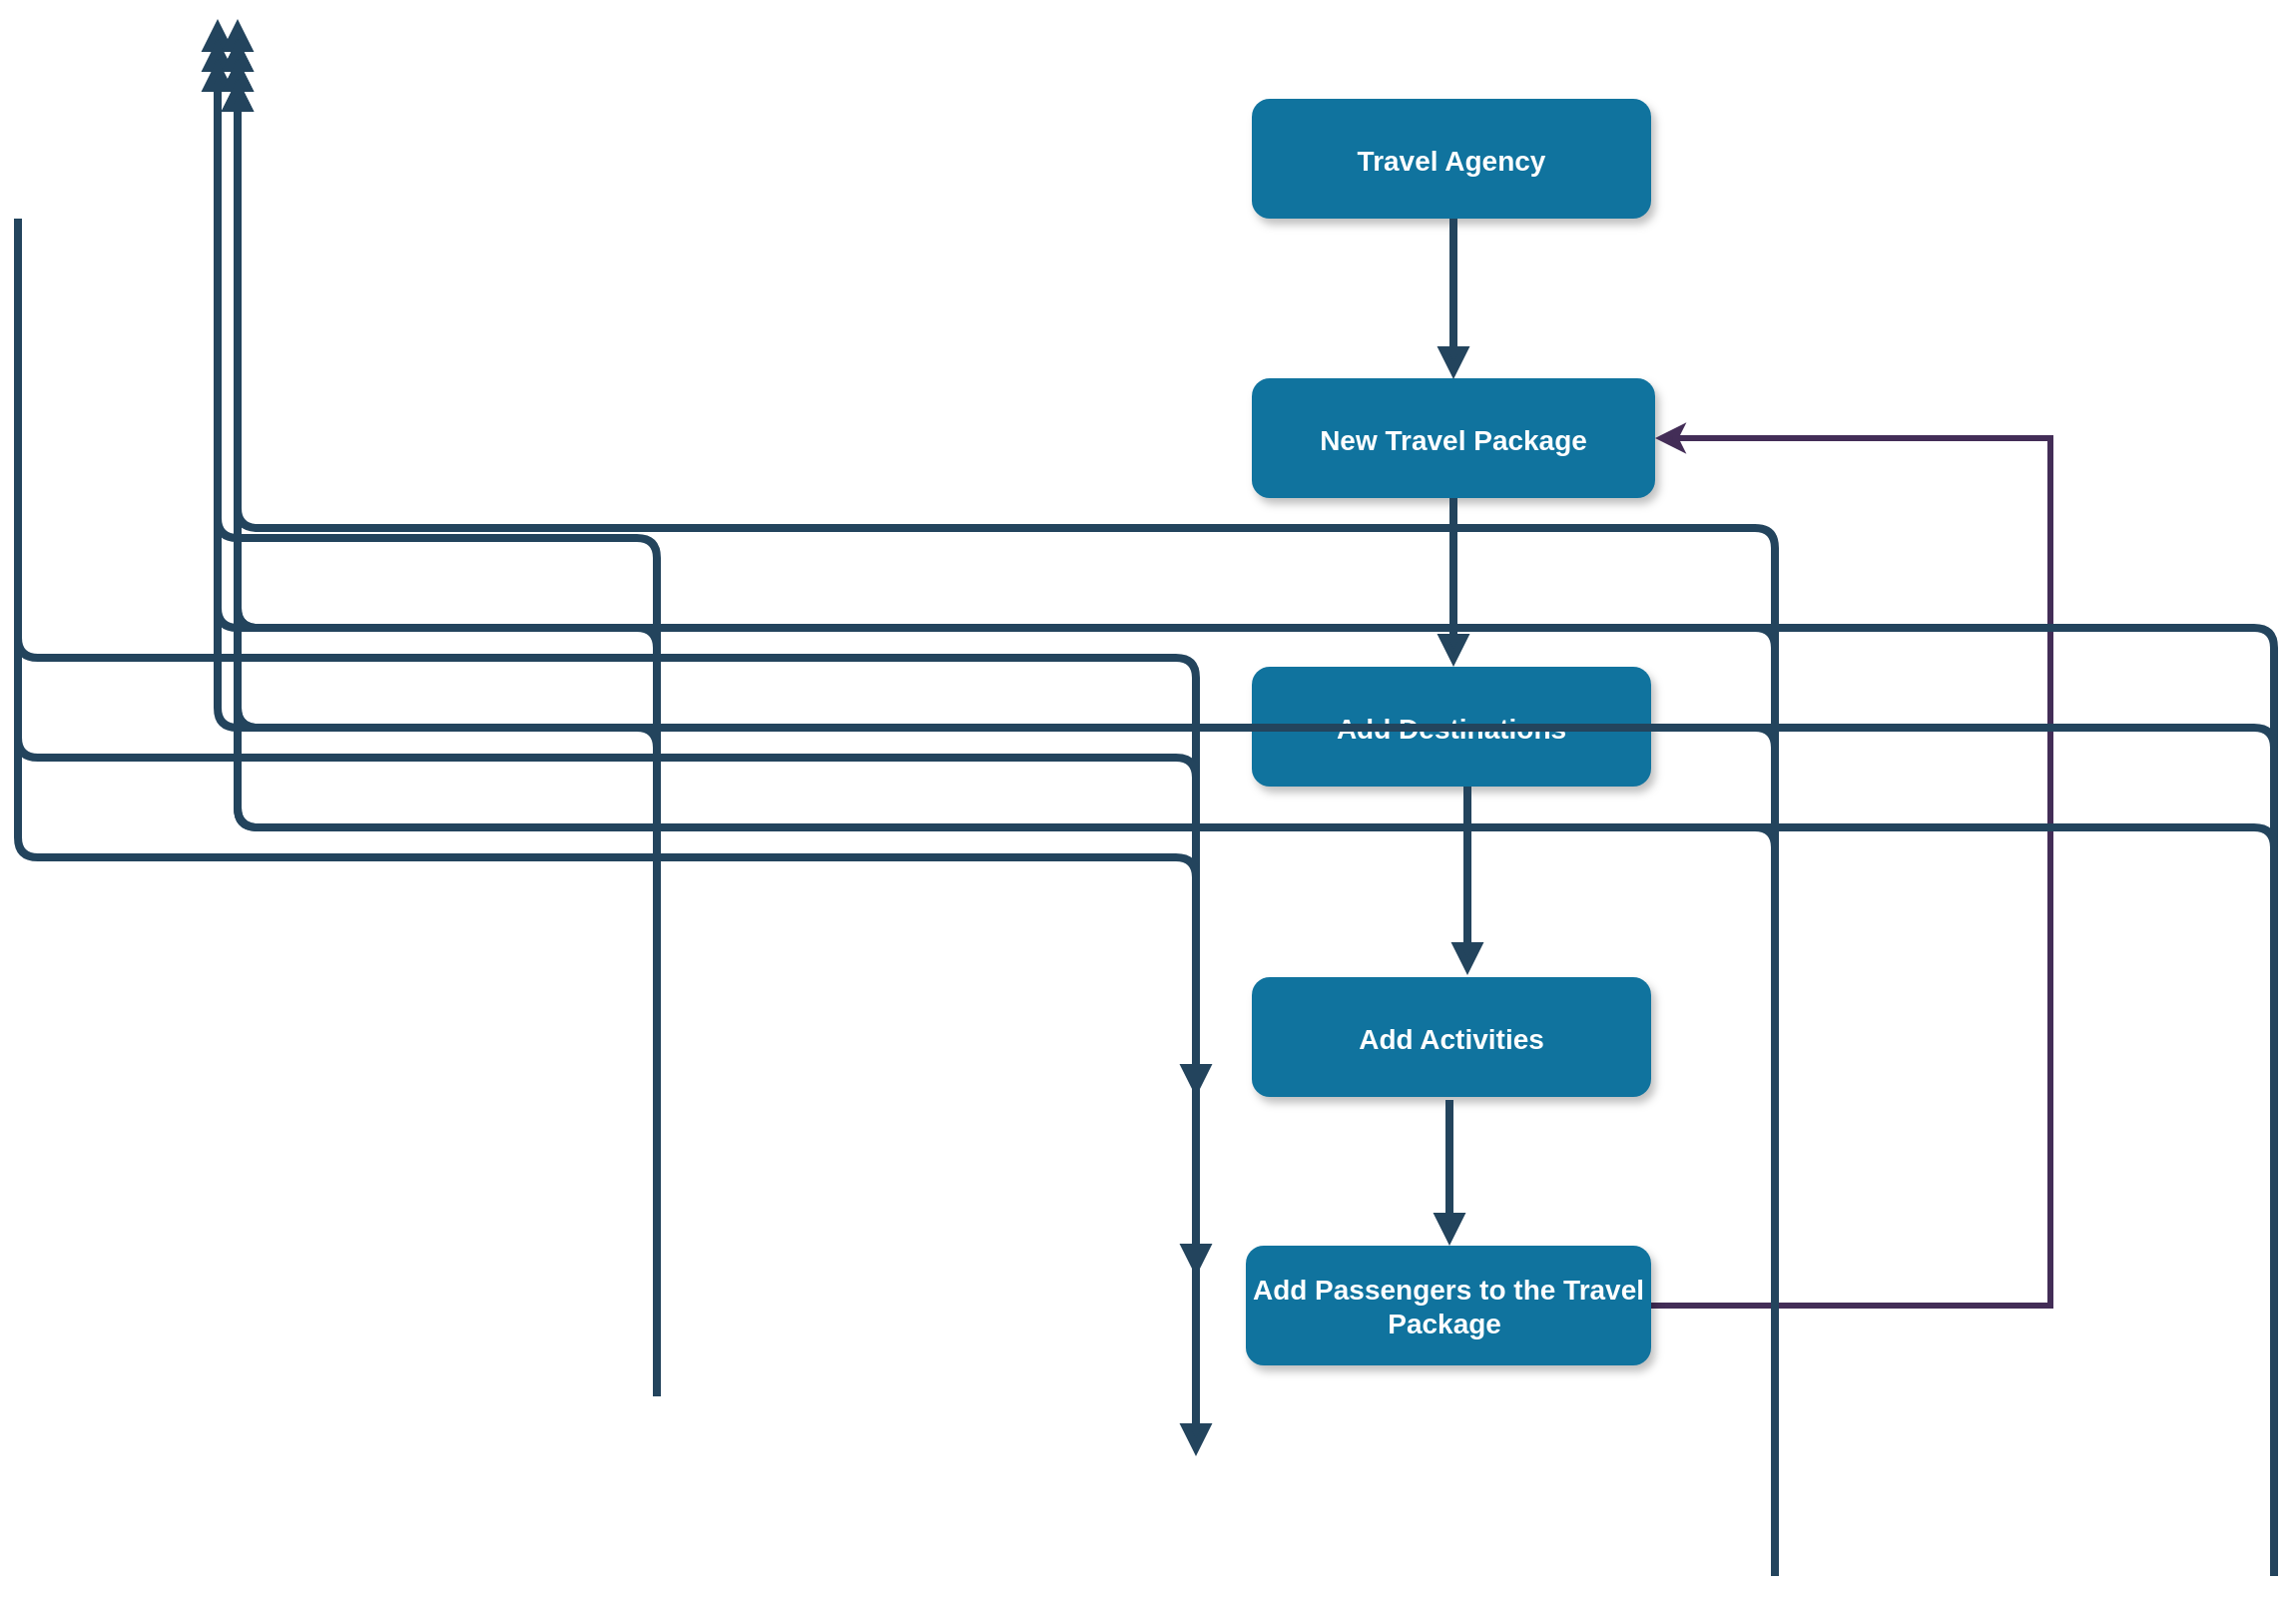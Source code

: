 <mxfile version="14.6.11" type="device"><diagram name="Page-1" id="97916047-d0de-89f5-080d-49f4d83e522f"><mxGraphModel dx="868" dy="482" grid="1" gridSize="10" guides="1" tooltips="1" connect="1" arrows="1" fold="1" page="1" pageScale="1.5" pageWidth="1169" pageHeight="827" background="#ffffff" math="0" shadow="0"><root><mxCell id="0"/><mxCell id="1" parent="0"/><mxCell id="2" value="Travel Agency" style="rounded=1;fillColor=#10739E;strokeColor=none;shadow=1;gradientColor=none;fontStyle=1;fontColor=#FFFFFF;fontSize=14;" parent="1" vertex="1"><mxGeometry x="680" y="205.5" width="200" height="60" as="geometry"/></mxCell><mxCell id="3" value="New Travel Package" style="rounded=1;fillColor=#10739E;strokeColor=none;shadow=1;gradientColor=none;fontStyle=1;fontColor=#FFFFFF;fontSize=14;" parent="1" vertex="1"><mxGeometry x="680" y="345.5" width="202" height="60" as="geometry"/></mxCell><mxCell id="4" value="Add Destinations" style="rounded=1;fillColor=#10739E;strokeColor=none;shadow=1;gradientColor=none;fontStyle=1;fontColor=#FFFFFF;fontSize=14;" parent="1" vertex="1"><mxGeometry x="680" y="490" width="200" height="60" as="geometry"/></mxCell><mxCell id="12" value="Add Activities" style="rounded=1;fillColor=#10739E;strokeColor=none;shadow=1;gradientColor=none;fontStyle=1;fontColor=#FFFFFF;fontSize=14;" parent="1" vertex="1"><mxGeometry x="680" y="645.5" width="200" height="60" as="geometry"/></mxCell><mxCell id="kZC4b7s6lbYROxohn8xg-57" style="edgeStyle=orthogonalEdgeStyle;rounded=0;orthogonalLoop=1;jettySize=auto;html=1;entryX=1;entryY=0.5;entryDx=0;entryDy=0;strokeWidth=3;fillColor=#76608a;strokeColor=#432D57;" edge="1" parent="1" source="23" target="3"><mxGeometry relative="1" as="geometry"><mxPoint x="1020" y="370" as="targetPoint"/><Array as="points"><mxPoint x="1080" y="810"/><mxPoint x="1080" y="376"/></Array></mxGeometry></mxCell><mxCell id="23" value="Add Passengers to the Travel Package &lt;br&gt;" style="rounded=1;fillColor=#10739E;strokeColor=none;shadow=1;gradientColor=none;fontStyle=1;fontColor=#FFFFFF;fontSize=14;align=center;whiteSpace=wrap;html=1;" parent="1" vertex="1"><mxGeometry x="677" y="780" width="203" height="60" as="geometry"/></mxCell><mxCell id="29" value="" style="edgeStyle=elbowEdgeStyle;elbow=vertical;strokeWidth=4;endArrow=block;endFill=1;fontStyle=1;strokeColor=#23445D;" parent="1" source="2" edge="1"><mxGeometry x="22" y="165.5" width="100" height="100" as="geometry"><mxPoint x="22" y="265.5" as="sourcePoint"/><mxPoint x="781" y="346" as="targetPoint"/><Array as="points"><mxPoint x="781" y="306"/></Array></mxGeometry></mxCell><mxCell id="31" value="" style="edgeStyle=elbowEdgeStyle;elbow=vertical;strokeWidth=4;endArrow=block;endFill=1;fontStyle=1;strokeColor=#23445D;" parent="1" source="3" target="4" edge="1"><mxGeometry x="22" y="165.5" width="100" height="100" as="geometry"><mxPoint x="22" y="265.5" as="sourcePoint"/><mxPoint x="122" y="165.5" as="targetPoint"/><Array as="points"><mxPoint x="781" y="448"/></Array></mxGeometry></mxCell><mxCell id="38" value="" style="edgeStyle=elbowEdgeStyle;elbow=vertical;strokeWidth=4;endArrow=block;endFill=1;fontStyle=1;strokeColor=#23445D;" parent="1" target="9" edge="1"><mxGeometry x="62" y="165.5" width="100" height="100" as="geometry"><mxPoint x="382" y="685.5" as="sourcePoint"/><mxPoint x="162" y="165.5" as="targetPoint"/></mxGeometry></mxCell><mxCell id="39" value="" style="edgeStyle=elbowEdgeStyle;elbow=vertical;strokeWidth=4;endArrow=block;endFill=1;fontStyle=1;strokeColor=#23445D;" parent="1" target="10" edge="1"><mxGeometry x="62" y="175.5" width="100" height="100" as="geometry"><mxPoint x="382" y="765.5" as="sourcePoint"/><mxPoint x="162" y="175.5" as="targetPoint"/></mxGeometry></mxCell><mxCell id="40" value="" style="edgeStyle=elbowEdgeStyle;elbow=vertical;strokeWidth=4;endArrow=block;endFill=1;fontStyle=1;strokeColor=#23445D;" parent="1" target="11" edge="1"><mxGeometry x="62" y="185.5" width="100" height="100" as="geometry"><mxPoint x="382" y="855.5" as="sourcePoint"/><mxPoint x="162" y="185.5" as="targetPoint"/></mxGeometry></mxCell><mxCell id="41" value="" style="edgeStyle=elbowEdgeStyle;elbow=vertical;strokeWidth=4;endArrow=block;endFill=1;fontStyle=1;strokeColor=#23445D;entryX=0.54;entryY=-0.017;entryDx=0;entryDy=0;entryPerimeter=0;exitX=0.54;exitY=1;exitDx=0;exitDy=0;exitPerimeter=0;" parent="1" source="4" target="12" edge="1"><mxGeometry x="62" y="195.5" width="100" height="100" as="geometry"><mxPoint x="780" y="560" as="sourcePoint"/><mxPoint x="162" y="195.5" as="targetPoint"/><Array as="points"><mxPoint x="700" y="610"/><mxPoint x="770" y="760"/><mxPoint x="770" y="710"/><mxPoint x="770" y="550"/></Array></mxGeometry></mxCell><mxCell id="42" value="" style="edgeStyle=elbowEdgeStyle;elbow=vertical;strokeWidth=4;endArrow=block;endFill=1;fontStyle=1;strokeColor=#23445D;" parent="1" source="13" edge="1"><mxGeometry x="62" y="165.5" width="100" height="100" as="geometry"><mxPoint x="62" y="265.5" as="sourcePoint"/><mxPoint x="652" y="705.5" as="targetPoint"/></mxGeometry></mxCell><mxCell id="43" value="" style="edgeStyle=elbowEdgeStyle;elbow=vertical;strokeWidth=4;endArrow=block;endFill=1;fontStyle=1;strokeColor=#23445D;" parent="1" source="14" edge="1"><mxGeometry x="62" y="175.5" width="100" height="100" as="geometry"><mxPoint x="62" y="275.5" as="sourcePoint"/><mxPoint x="652" y="795.5" as="targetPoint"/></mxGeometry></mxCell><mxCell id="44" value="" style="edgeStyle=elbowEdgeStyle;elbow=vertical;strokeWidth=4;endArrow=block;endFill=1;fontStyle=1;strokeColor=#23445D;" parent="1" source="15" edge="1"><mxGeometry x="62" y="185.5" width="100" height="100" as="geometry"><mxPoint x="62" y="285.5" as="sourcePoint"/><mxPoint x="652" y="885.5" as="targetPoint"/></mxGeometry></mxCell><mxCell id="46" value="" style="edgeStyle=elbowEdgeStyle;elbow=vertical;strokeWidth=4;endArrow=block;endFill=1;fontStyle=1;strokeColor=#23445D;" parent="1" target="19" edge="1"><mxGeometry x="72" y="165.5" width="100" height="100" as="geometry"><mxPoint x="942" y="675.5" as="sourcePoint"/><mxPoint x="172" y="165.5" as="targetPoint"/></mxGeometry></mxCell><mxCell id="47" value="" style="edgeStyle=elbowEdgeStyle;elbow=vertical;strokeWidth=4;endArrow=block;endFill=1;fontStyle=1;strokeColor=#23445D;" parent="1" target="20" edge="1"><mxGeometry x="72" y="175.5" width="100" height="100" as="geometry"><mxPoint x="942" y="765.5" as="sourcePoint"/><mxPoint x="172" y="175.5" as="targetPoint"/></mxGeometry></mxCell><mxCell id="48" value="" style="edgeStyle=elbowEdgeStyle;elbow=vertical;strokeWidth=4;endArrow=block;endFill=1;fontStyle=1;strokeColor=#23445D;" parent="1" target="21" edge="1"><mxGeometry x="72" y="185.5" width="100" height="100" as="geometry"><mxPoint x="942" y="855.5" as="sourcePoint"/><mxPoint x="172" y="185.5" as="targetPoint"/></mxGeometry></mxCell><mxCell id="49" value="" style="edgeStyle=elbowEdgeStyle;elbow=vertical;strokeWidth=4;endArrow=block;endFill=1;fontStyle=1;strokeColor=#23445D;" parent="1" target="22" edge="1"><mxGeometry x="72" y="195.5" width="100" height="100" as="geometry"><mxPoint x="942" y="945.5" as="sourcePoint"/><mxPoint x="172" y="195.5" as="targetPoint"/></mxGeometry></mxCell><mxCell id="50" value="" style="edgeStyle=elbowEdgeStyle;elbow=vertical;strokeWidth=4;endArrow=block;endFill=1;fontStyle=1;strokeColor=#23445D;" parent="1" edge="1"><mxGeometry x="72" y="165.5" width="100" height="100" as="geometry"><mxPoint x="779" y="707" as="sourcePoint"/><mxPoint x="779" y="780" as="targetPoint"/><Array as="points"><mxPoint x="770" y="760"/><mxPoint x="772" y="730"/><mxPoint x="800" y="736"/></Array></mxGeometry></mxCell><mxCell id="51" value="" style="edgeStyle=elbowEdgeStyle;elbow=vertical;strokeWidth=4;endArrow=block;endFill=1;fontStyle=1;strokeColor=#23445D;" parent="1" target="25" edge="1"><mxGeometry x="72" y="175.5" width="100" height="100" as="geometry"><mxPoint x="1192" y="765.5" as="sourcePoint"/><mxPoint x="172" y="175.5" as="targetPoint"/></mxGeometry></mxCell><mxCell id="52" value="" style="edgeStyle=elbowEdgeStyle;elbow=vertical;strokeWidth=4;endArrow=block;endFill=1;fontStyle=1;strokeColor=#23445D;" parent="1" target="26" edge="1"><mxGeometry x="72" y="185.5" width="100" height="100" as="geometry"><mxPoint x="1192" y="855.5" as="sourcePoint"/><mxPoint x="172" y="185.5" as="targetPoint"/></mxGeometry></mxCell><mxCell id="53" value="" style="edgeStyle=elbowEdgeStyle;elbow=vertical;strokeWidth=4;endArrow=block;endFill=1;fontStyle=1;strokeColor=#23445D;" parent="1" target="27" edge="1"><mxGeometry x="72" y="195.5" width="100" height="100" as="geometry"><mxPoint x="1192" y="945.5" as="sourcePoint"/><mxPoint x="172" y="195.5" as="targetPoint"/></mxGeometry></mxCell></root></mxGraphModel></diagram></mxfile>